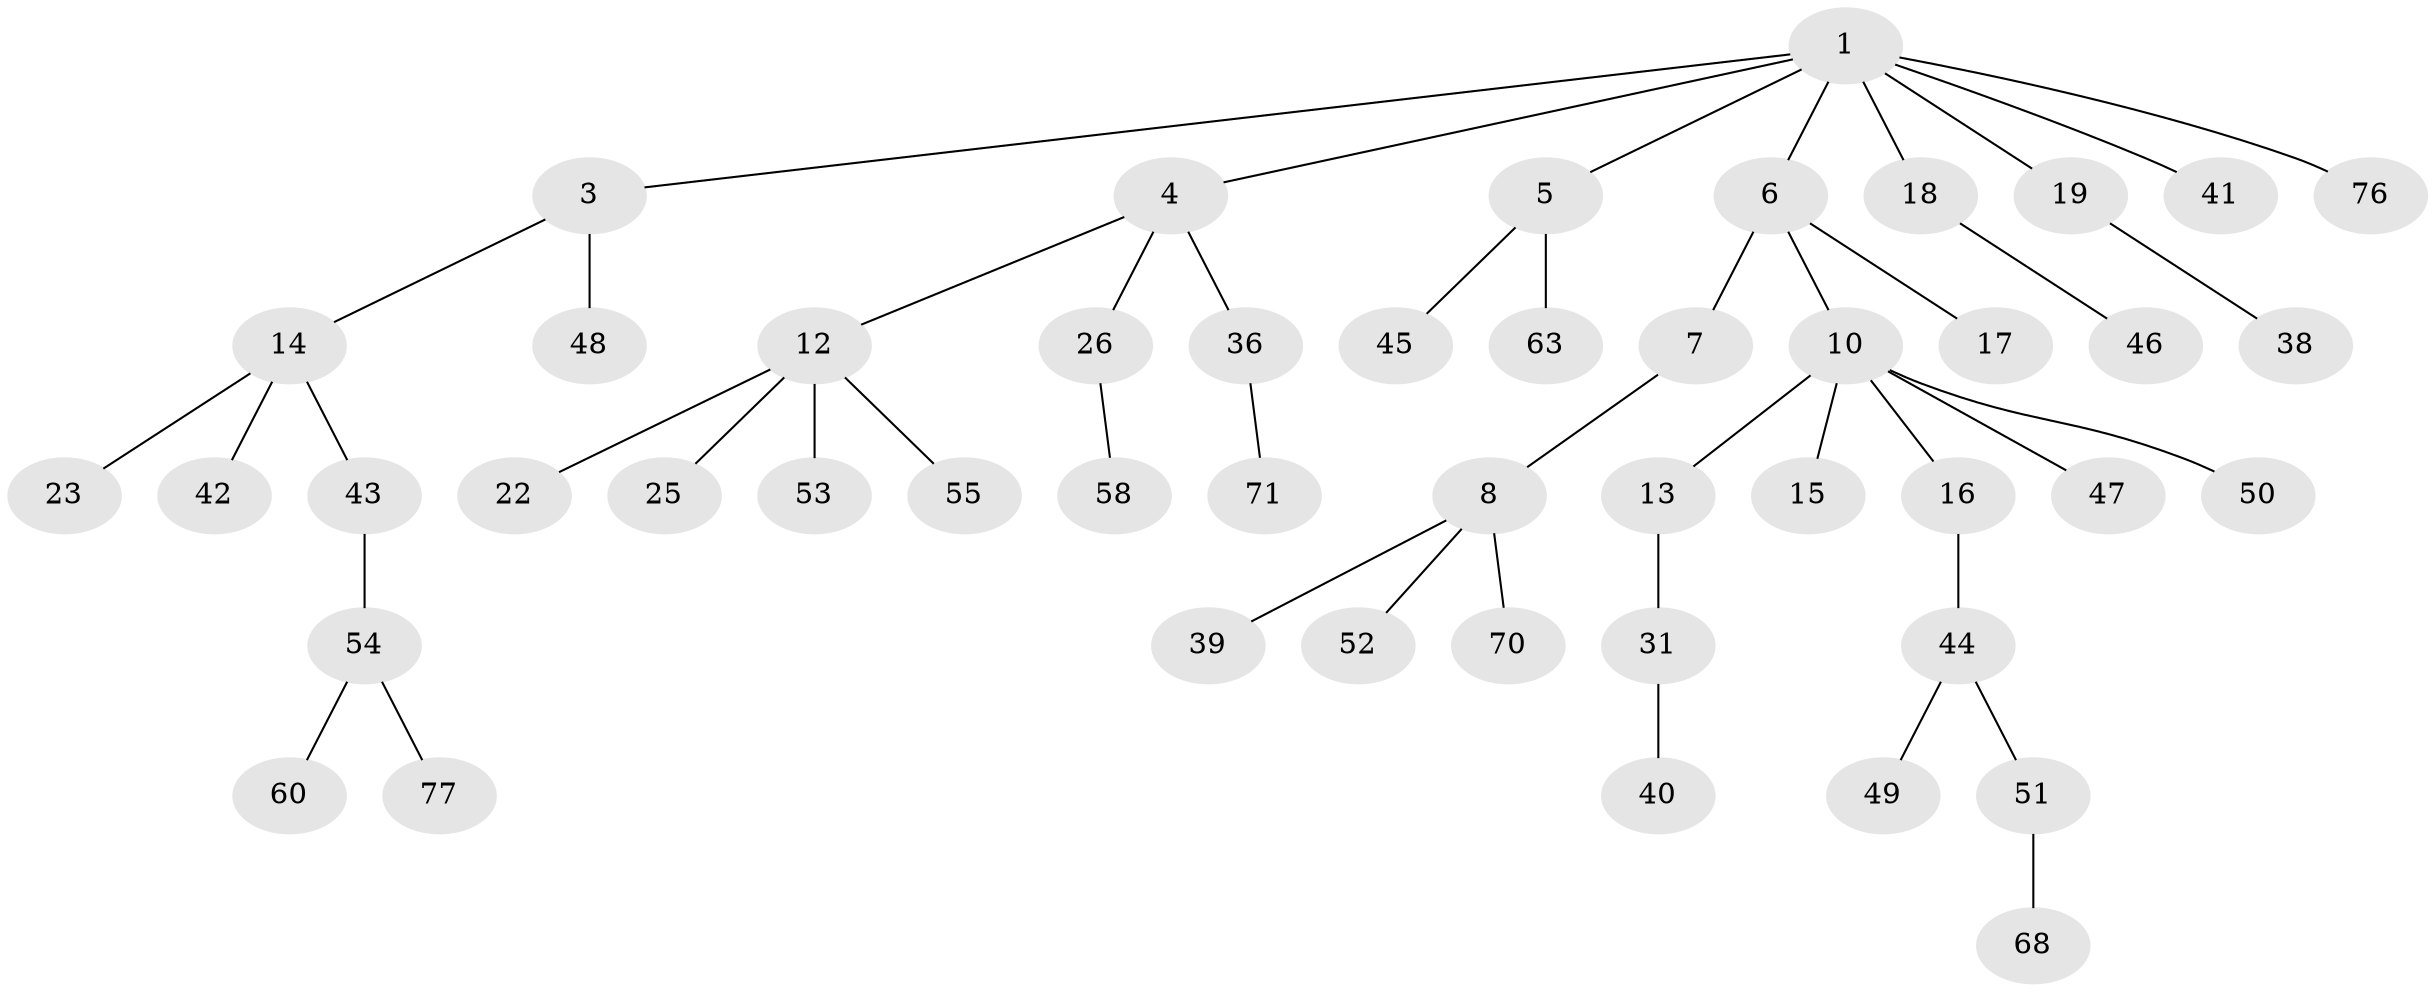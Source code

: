 // original degree distribution, {5: 0.04938271604938271, 4: 0.06172839506172839, 3: 0.13580246913580246, 2: 0.25925925925925924, 6: 0.012345679012345678, 1: 0.48148148148148145}
// Generated by graph-tools (version 1.1) at 2025/19/03/04/25 18:19:18]
// undirected, 48 vertices, 47 edges
graph export_dot {
graph [start="1"]
  node [color=gray90,style=filled];
  1 [super="+2"];
  3 [super="+11"];
  4 [super="+64"];
  5;
  6;
  7;
  8 [super="+9"];
  10;
  12 [super="+20+27"];
  13 [super="+32+21"];
  14;
  15 [super="+69+79"];
  16 [super="+34+24"];
  17 [super="+29"];
  18 [super="+56"];
  19 [super="+37"];
  22 [super="+28+75"];
  23 [super="+30"];
  25;
  26;
  31;
  36;
  38;
  39;
  40;
  41;
  42;
  43;
  44 [super="+59"];
  45;
  46 [super="+72"];
  47;
  48;
  49 [super="+80"];
  50 [super="+61"];
  51;
  52 [super="+66+67"];
  53;
  54;
  55;
  58;
  60;
  63;
  68;
  70 [super="+81"];
  71;
  76;
  77;
  1 -- 4;
  1 -- 5;
  1 -- 19;
  1 -- 41;
  1 -- 18;
  1 -- 3;
  1 -- 6;
  1 -- 76;
  3 -- 14;
  3 -- 48;
  4 -- 12;
  4 -- 26;
  4 -- 36;
  5 -- 45;
  5 -- 63;
  6 -- 7;
  6 -- 10;
  6 -- 17;
  7 -- 8;
  8 -- 52;
  8 -- 70;
  8 -- 39;
  10 -- 13;
  10 -- 15;
  10 -- 16;
  10 -- 47;
  10 -- 50;
  12 -- 22;
  12 -- 53;
  12 -- 25;
  12 -- 55;
  13 -- 31;
  14 -- 23;
  14 -- 42;
  14 -- 43;
  16 -- 44;
  18 -- 46;
  19 -- 38;
  26 -- 58;
  31 -- 40;
  36 -- 71;
  43 -- 54;
  44 -- 49;
  44 -- 51;
  51 -- 68;
  54 -- 60;
  54 -- 77;
}
